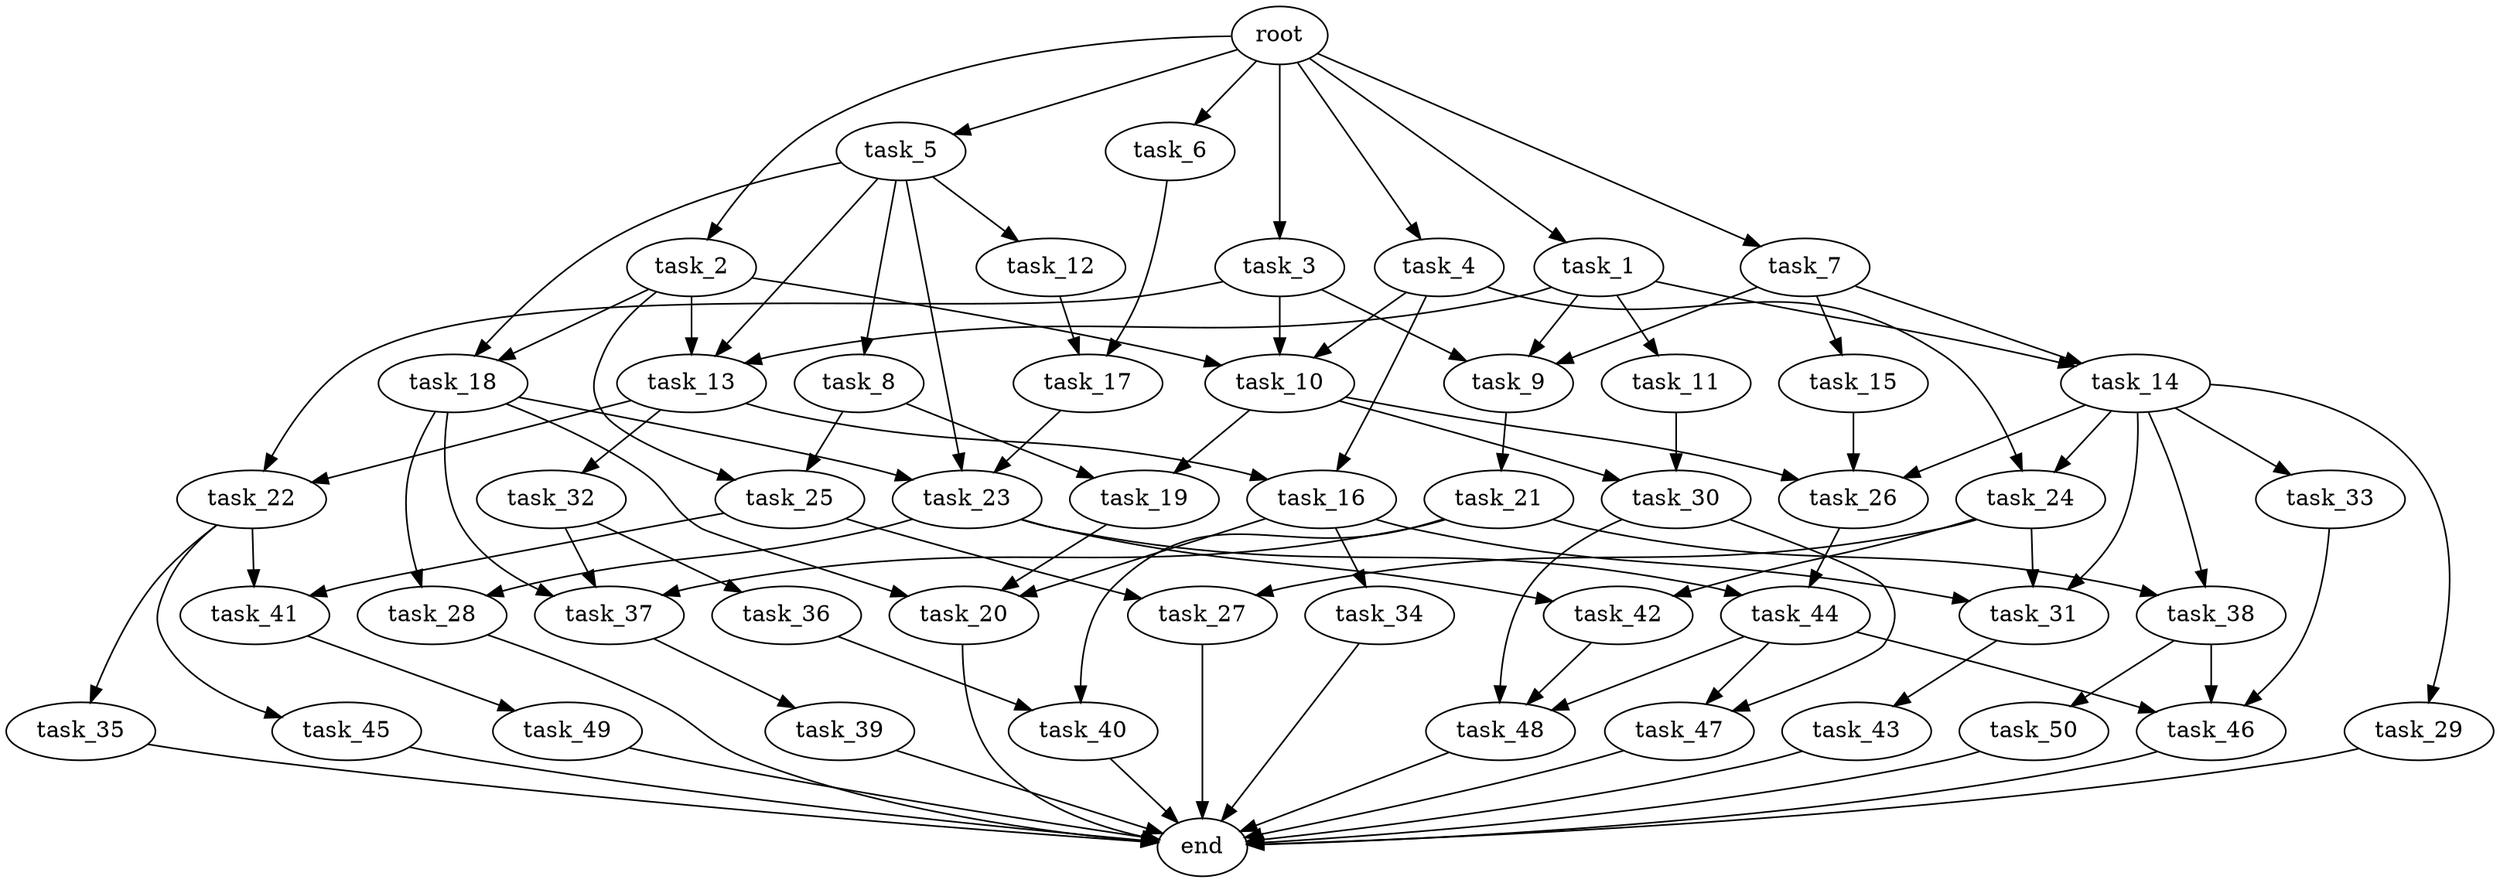 digraph G {
  root [size="0.000000e+00"];
  task_1 [size="3.551962e+09"];
  task_2 [size="8.828221e+09"];
  task_3 [size="7.996562e+09"];
  task_4 [size="1.776538e+09"];
  task_5 [size="6.154561e+08"];
  task_6 [size="1.510104e+09"];
  task_7 [size="9.806874e+09"];
  task_8 [size="5.101506e+09"];
  task_9 [size="4.431325e+09"];
  task_10 [size="4.559675e+09"];
  task_11 [size="9.984202e+08"];
  task_12 [size="3.687218e+09"];
  task_13 [size="5.080410e+08"];
  task_14 [size="3.258645e+09"];
  task_15 [size="6.316090e+09"];
  task_16 [size="9.277901e+08"];
  task_17 [size="9.710142e+09"];
  task_18 [size="3.476667e+09"];
  task_19 [size="9.440621e+09"];
  task_20 [size="2.179991e+08"];
  task_21 [size="3.403974e+09"];
  task_22 [size="3.741288e+09"];
  task_23 [size="1.013716e+09"];
  task_24 [size="2.238757e+09"];
  task_25 [size="8.791362e+09"];
  task_26 [size="5.473754e+09"];
  task_27 [size="4.975711e+08"];
  task_28 [size="8.768192e+08"];
  task_29 [size="2.631850e+09"];
  task_30 [size="1.876182e+09"];
  task_31 [size="1.857111e+09"];
  task_32 [size="1.858864e+09"];
  task_33 [size="5.626984e+09"];
  task_34 [size="8.680448e+09"];
  task_35 [size="4.758457e+09"];
  task_36 [size="4.233719e+09"];
  task_37 [size="7.102465e+09"];
  task_38 [size="2.048915e+09"];
  task_39 [size="8.542230e+09"];
  task_40 [size="6.716510e+09"];
  task_41 [size="6.918700e+09"];
  task_42 [size="4.771571e+08"];
  task_43 [size="2.792213e+09"];
  task_44 [size="2.072865e+09"];
  task_45 [size="5.480125e+09"];
  task_46 [size="1.663679e+07"];
  task_47 [size="4.065322e+08"];
  task_48 [size="9.817054e+09"];
  task_49 [size="8.004204e+09"];
  task_50 [size="6.156411e+09"];
  end [size="0.000000e+00"];

  root -> task_1 [size="1.000000e-12"];
  root -> task_2 [size="1.000000e-12"];
  root -> task_3 [size="1.000000e-12"];
  root -> task_4 [size="1.000000e-12"];
  root -> task_5 [size="1.000000e-12"];
  root -> task_6 [size="1.000000e-12"];
  root -> task_7 [size="1.000000e-12"];
  task_1 -> task_9 [size="1.477108e+08"];
  task_1 -> task_11 [size="9.984202e+07"];
  task_1 -> task_13 [size="1.693470e+07"];
  task_1 -> task_14 [size="1.629323e+08"];
  task_2 -> task_10 [size="1.519892e+08"];
  task_2 -> task_13 [size="1.693470e+07"];
  task_2 -> task_18 [size="1.738334e+08"];
  task_2 -> task_25 [size="4.395681e+08"];
  task_3 -> task_9 [size="1.477108e+08"];
  task_3 -> task_10 [size="1.519892e+08"];
  task_3 -> task_22 [size="1.870644e+08"];
  task_4 -> task_10 [size="1.519892e+08"];
  task_4 -> task_16 [size="4.638950e+07"];
  task_4 -> task_24 [size="1.119379e+08"];
  task_5 -> task_8 [size="5.101506e+08"];
  task_5 -> task_12 [size="3.687218e+08"];
  task_5 -> task_13 [size="1.693470e+07"];
  task_5 -> task_18 [size="1.738334e+08"];
  task_5 -> task_23 [size="3.379053e+07"];
  task_6 -> task_17 [size="4.855071e+08"];
  task_7 -> task_9 [size="1.477108e+08"];
  task_7 -> task_14 [size="1.629323e+08"];
  task_7 -> task_15 [size="6.316090e+08"];
  task_8 -> task_19 [size="4.720310e+08"];
  task_8 -> task_25 [size="4.395681e+08"];
  task_9 -> task_21 [size="3.403974e+08"];
  task_10 -> task_19 [size="4.720310e+08"];
  task_10 -> task_26 [size="1.824585e+08"];
  task_10 -> task_30 [size="9.380910e+07"];
  task_11 -> task_30 [size="9.380910e+07"];
  task_12 -> task_17 [size="4.855071e+08"];
  task_13 -> task_16 [size="4.638950e+07"];
  task_13 -> task_22 [size="1.870644e+08"];
  task_13 -> task_32 [size="1.858864e+08"];
  task_14 -> task_24 [size="1.119379e+08"];
  task_14 -> task_26 [size="1.824585e+08"];
  task_14 -> task_29 [size="2.631850e+08"];
  task_14 -> task_31 [size="6.190370e+07"];
  task_14 -> task_33 [size="5.626984e+08"];
  task_14 -> task_38 [size="1.024457e+08"];
  task_15 -> task_26 [size="1.824585e+08"];
  task_16 -> task_20 [size="7.266636e+06"];
  task_16 -> task_31 [size="6.190370e+07"];
  task_16 -> task_34 [size="8.680448e+08"];
  task_17 -> task_23 [size="3.379053e+07"];
  task_18 -> task_20 [size="7.266636e+06"];
  task_18 -> task_23 [size="3.379053e+07"];
  task_18 -> task_28 [size="4.384096e+07"];
  task_18 -> task_37 [size="2.367488e+08"];
  task_19 -> task_20 [size="7.266636e+06"];
  task_20 -> end [size="1.000000e-12"];
  task_21 -> task_37 [size="2.367488e+08"];
  task_21 -> task_38 [size="1.024457e+08"];
  task_21 -> task_40 [size="3.358255e+08"];
  task_22 -> task_35 [size="4.758457e+08"];
  task_22 -> task_41 [size="3.459350e+08"];
  task_22 -> task_45 [size="5.480125e+08"];
  task_23 -> task_28 [size="4.384096e+07"];
  task_23 -> task_42 [size="2.385786e+07"];
  task_23 -> task_44 [size="1.036433e+08"];
  task_24 -> task_27 [size="2.487856e+07"];
  task_24 -> task_31 [size="6.190370e+07"];
  task_24 -> task_42 [size="2.385786e+07"];
  task_25 -> task_27 [size="2.487856e+07"];
  task_25 -> task_41 [size="3.459350e+08"];
  task_26 -> task_44 [size="1.036433e+08"];
  task_27 -> end [size="1.000000e-12"];
  task_28 -> end [size="1.000000e-12"];
  task_29 -> end [size="1.000000e-12"];
  task_30 -> task_47 [size="2.032661e+07"];
  task_30 -> task_48 [size="3.272351e+08"];
  task_31 -> task_43 [size="2.792213e+08"];
  task_32 -> task_36 [size="4.233719e+08"];
  task_32 -> task_37 [size="2.367488e+08"];
  task_33 -> task_46 [size="5.545596e+05"];
  task_34 -> end [size="1.000000e-12"];
  task_35 -> end [size="1.000000e-12"];
  task_36 -> task_40 [size="3.358255e+08"];
  task_37 -> task_39 [size="8.542230e+08"];
  task_38 -> task_46 [size="5.545596e+05"];
  task_38 -> task_50 [size="6.156411e+08"];
  task_39 -> end [size="1.000000e-12"];
  task_40 -> end [size="1.000000e-12"];
  task_41 -> task_49 [size="8.004204e+08"];
  task_42 -> task_48 [size="3.272351e+08"];
  task_43 -> end [size="1.000000e-12"];
  task_44 -> task_46 [size="5.545596e+05"];
  task_44 -> task_47 [size="2.032661e+07"];
  task_44 -> task_48 [size="3.272351e+08"];
  task_45 -> end [size="1.000000e-12"];
  task_46 -> end [size="1.000000e-12"];
  task_47 -> end [size="1.000000e-12"];
  task_48 -> end [size="1.000000e-12"];
  task_49 -> end [size="1.000000e-12"];
  task_50 -> end [size="1.000000e-12"];
}
